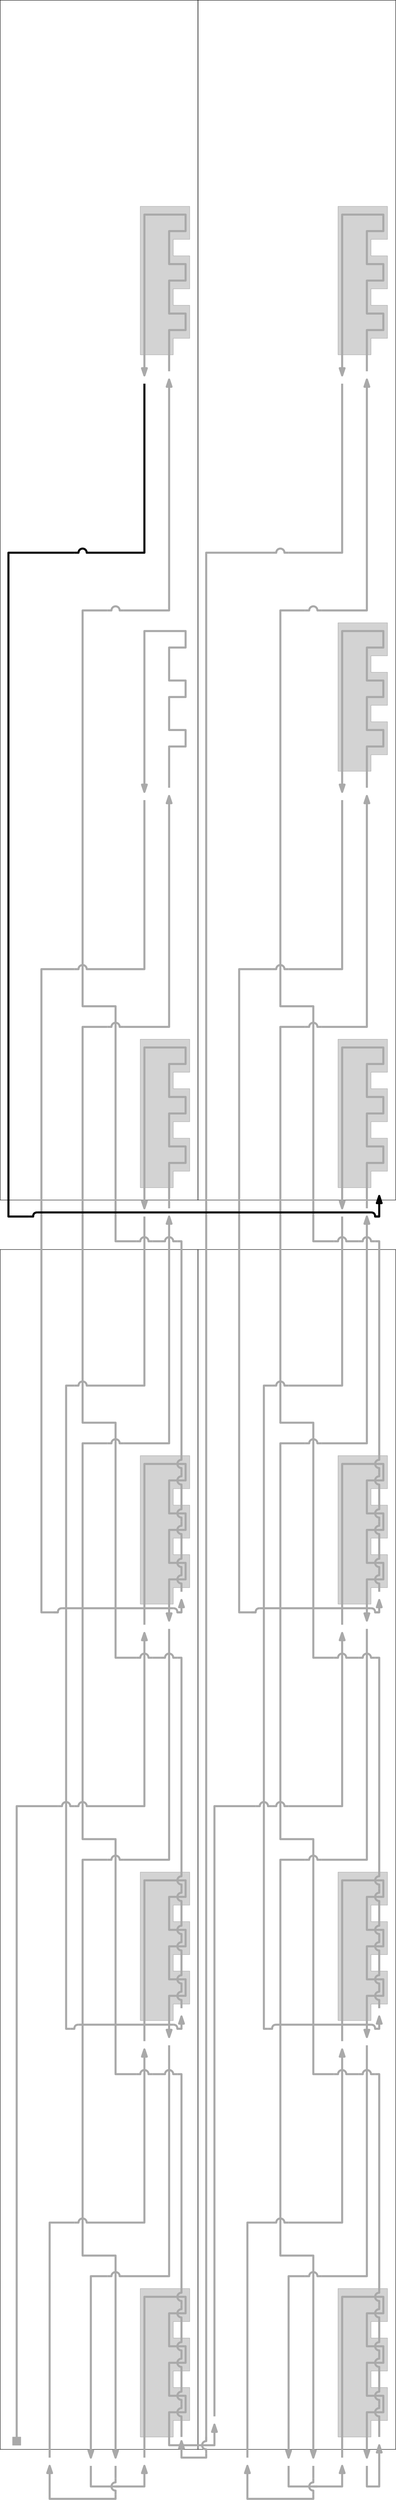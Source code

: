 <?xml version="1.0"?>
<!DOCTYPE ipe SYSTEM "ipe.dtd">
<ipe version="70206" creator="Ipe 7.2.9">
<info created="D:20190420225917" modified="D:20190420225917"/>
<ipestyle name="basic">
<symbol name="arrow/arc(spx)">
<path stroke="sym-stroke" fill="sym-stroke" pen="sym-pen">
0 0 m
-1 0.333 l
-1 -0.333 l
h
</path>
</symbol>
<symbol name="arrow/farc(spx)">
<path stroke="sym-stroke" fill="white" pen="sym-pen">
0 0 m
-1 0.333 l
-1 -0.333 l
h
</path>
</symbol>
<symbol name="arrow/ptarc(spx)">
<path stroke="sym-stroke" fill="sym-stroke" pen="sym-pen">
0 0 m
-1 0.333 l
-0.8 0 l
-1 -0.333 l
h
</path>
</symbol>
<symbol name="arrow/fptarc(spx)">
<path stroke="sym-stroke" fill="white" pen="sym-pen">
0 0 m
-1 0.333 l
-0.8 0 l
-1 -0.333 l
h
</path>
</symbol>
<symbol name="mark/circle(sx)" transformations="translations">
<path fill="sym-stroke">
0.6 0 0 0.6 0 0 e
0.4 0 0 0.4 0 0 e
</path>
</symbol>
<symbol name="mark/disk(sx)" transformations="translations">
<path fill="sym-stroke">
0.6 0 0 0.6 0 0 e
</path>
</symbol>
<symbol name="mark/fdisk(sfx)" transformations="translations">
<group>
<path fill="sym-fill">
0.5 0 0 0.5 0 0 e
</path>
<path fill="sym-stroke" fillrule="eofill">
0.6 0 0 0.6 0 0 e
0.4 0 0 0.4 0 0 e
</path>
</group>
</symbol>
<symbol name="mark/box(sx)" transformations="translations">
<path fill="sym-stroke" fillrule="eofill">
-0.6 -0.6 m
0.6 -0.6 l
0.6 0.6 l
-0.6 0.6 l
h
-0.4 -0.4 m
0.4 -0.4 l
0.4 0.4 l
-0.4 0.4 l
h
</path>
</symbol>
<symbol name="mark/square(sx)" transformations="translations">
<path fill="sym-stroke">
-0.6 -0.6 m
0.6 -0.6 l
0.6 0.6 l
-0.6 0.6 l
h
</path>
</symbol>
<symbol name="mark/fsquare(sfx)" transformations="translations">
<group>
<path fill="sym-fill">
-0.5 -0.5 m
0.5 -0.5 l
0.5 0.5 l
-0.5 0.5 l
h
</path>
<path fill="sym-stroke" fillrule="eofill">
-0.6 -0.6 m
0.6 -0.6 l
0.6 0.6 l
-0.6 0.6 l
h
-0.4 -0.4 m
0.4 -0.4 l
0.4 0.4 l
-0.4 0.4 l
h
</path>
</group>
</symbol>
<symbol name="mark/cross(sx)" transformations="translations">
<group>
<path fill="sym-stroke">
-0.43 -0.57 m
0.57 0.43 l
0.43 0.57 l
-0.57 -0.43 l
h
</path>
<path fill="sym-stroke">
-0.43 0.57 m
0.57 -0.43 l
0.43 -0.57 l
-0.57 0.43 l
h
</path>
</group>
</symbol>
<symbol name="arrow/fnormal(spx)">
<path stroke="sym-stroke" fill="white" pen="sym-pen">
0 0 m
-1 0.333 l
-1 -0.333 l
h
</path>
</symbol>
<symbol name="arrow/pointed(spx)">
<path stroke="sym-stroke" fill="sym-stroke" pen="sym-pen">
0 0 m
-1 0.333 l
-0.8 0 l
-1 -0.333 l
h
</path>
</symbol>
<symbol name="arrow/fpointed(spx)">
<path stroke="sym-stroke" fill="white" pen="sym-pen">
0 0 m
-1 0.333 l
-0.8 0 l
-1 -0.333 l
h
</path>
</symbol>
<symbol name="arrow/linear(spx)">
<path stroke="sym-stroke" pen="sym-pen">
-1 0.333 m
0 0 l
-1 -0.333 l
</path>
</symbol>
<symbol name="arrow/fdouble(spx)">
<path stroke="sym-stroke" fill="white" pen="sym-pen">
0 0 m
-1 0.333 l
-1 -0.333 l
h
-1 0 m
-2 0.333 l
-2 -0.333 l
h
</path>
</symbol>
<symbol name="arrow/double(spx)">
<path stroke="sym-stroke" fill="sym-stroke" pen="sym-pen">
0 0 m
-1 0.333 l
-1 -0.333 l
h
-1 0 m
-2 0.333 l
-2 -0.333 l
h
</path>
</symbol>
<pen name="heavier" value="0.8"/>
<pen name="fat" value="1.2"/>
<pen name="ultrafat" value="2"/>
<symbolsize name="large" value="5"/>
<symbolsize name="small" value="2"/>
<symbolsize name="tiny" value="1.1"/>
<arrowsize name="large" value="10"/>
<arrowsize name="small" value="5"/>
<arrowsize name="tiny" value="3"/>
<color name="red" value="1 0 0"/>
<color name="green" value="0 1 0"/>
<color name="blue" value="0 0 1"/>
<color name="yellow" value="1 1 0"/>
<color name="orange" value="1 0.647 0"/>
<color name="gold" value="1 0.843 0"/>
<color name="purple" value="0.627 0.125 0.941"/>
<color name="gray" value="0.745"/>
<color name="brown" value="0.647 0.165 0.165"/>
<color name="navy" value="0 0 0.502"/>
<color name="pink" value="1 0.753 0.796"/>
<color name="seagreen" value="0.18 0.545 0.341"/>
<color name="turquoise" value="0.251 0.878 0.816"/>
<color name="violet" value="0.933 0.51 0.933"/>
<color name="darkblue" value="0 0 0.545"/>
<color name="darkcyan" value="0 0.545 0.545"/>
<color name="darkgray" value="0.663"/>
<color name="darkgreen" value="0 0.392 0"/>
<color name="darkmagenta" value="0.545 0 0.545"/>
<color name="darkorange" value="1 0.549 0"/>
<color name="darkred" value="0.545 0 0"/>
<color name="lightblue" value="0.678 0.847 0.902"/>
<color name="lightcyan" value="0.878 1 1"/>
<color name="lightgray" value="0.827"/>
<color name="lightgreen" value="0.565 0.933 0.565"/>
<color name="lightyellow" value="1 1 0.878"/>
<dashstyle name="dashed" value="[4] 0"/>
<dashstyle name="dotted" value="[1 3] 0"/>
<dashstyle name="dash dotted" value="[4 2 1 2] 0"/>
<dashstyle name="dash dot dotted" value="[4 2 1 2 1 2] 0"/>
<textsize name="large" value="\large"/>
<textsize name="Large" value="\Large"/>
<textsize name="LARGE" value="\LARGE"/>
<textsize name="huge" value="\huge"/>
<textsize name="Huge" value="\Huge"/>
<textsize name="small" value="\small"/>
<textsize name="footnote" value="\footnotesize"/>
<textsize name="tiny" value="\tiny"/>
<textstyle name="center" begin="\begin{center}" end="\end{center}"/>
<textstyle name="itemize" begin="\begin{itemize}" end="\end{itemize}"/>
<textstyle name="item" begin="\begin{itemize}\item{}" end="\end{itemize}"/>
<gridsize name="4 pts" value="4"/>
<gridsize name="8 pts (~3 mm)" value="8"/>
<gridsize name="16 pts (~6 mm)" value="16"/>
<gridsize name="32 pts (~12 mm)" value="32"/>
<gridsize name="10 pts (~3.5 mm)" value="10"/>
<gridsize name="20 pts (~7 mm)" value="20"/>
<gridsize name="14 pts (~5 mm)" value="14"/>
<gridsize name="28 pts (~10 mm)" value="28"/>
<gridsize name="56 pts (~20 mm)" value="56"/>
<anglesize name="90 deg" value="90"/>
<anglesize name="60 deg" value="60"/>
<anglesize name="45 deg" value="45"/>
<anglesize name="30 deg" value="30"/>
<anglesize name="22.5 deg" value="22.5"/>
<opacity name="10%" value="0.1"/>
<opacity name="30%" value="0.3"/>
<opacity name="50%" value="0.5"/>
<opacity name="75%" value="0.75"/>
<layout paper="4096 8192" origin="0 0" frame="4096 8192"/>
<tiling name="falling" angle="-60" step="4" width="1"/>
<tiling name="rising" angle="30" step="4" width="1"/>
</ipestyle>
<page>
<layer name="alpha"/>
<view layers="alpha" active="alpha"/>
<path layer="alpha" matrix="1 0 0 1 704 4132" stroke="darkgray" fill="lightgray">
1416 356 m
1448 356 l
1448 372 l
1464 372 l
1464 404 l
1448 404 l
1448 420 l
1464 420 l
1464 452 l
1448 452 l
1448 468 l
1464 468 l
1464 500 l
1416 500 l
1416 356 l
</path>
<path matrix="1 0 0 1 456 1952" stroke="darkgray" pen="ultrafat" arrow="normal/normal">
1424 1532 m
1476 1532 l
1476 1700 l
</path>
<path matrix="0.705883 0 0 0.993173 1038.12 2966.05" stroke="black">
1068 300 m
1068 1472 l
1340 1472 l
1340 300 l
h
</path>
<path matrix="1 0 0 1 512 3324" stroke="darkgray" fill="lightgray">
1416 356 m
1448 356 l
1448 372 l
1464 372 l
1464 404 l
1448 404 l
1448 420 l
1464 420 l
1464 452 l
1448 452 l
1448 468 l
1464 468 l
1464 500 l
1416 500 l
1416 356 l
</path>
<path matrix="1 0 0 1 1040 2368" stroke="darkgray" pen="ultrafat" rarrow="normal/normal">
916 1296 m
916 1336 l
932 1336 l
932 1352 l
916 1352 l
916 1384 l
932 1384 l
932 1400 l
916 1400 l
916 1432 l
932 1432 l
932 1448 l
892 1448 l
892 1292 l
</path>
<path matrix="1 0 0 1 512 3728" stroke="darkgray" fill="lightgray">
1416 356 m
1448 356 l
1448 372 l
1464 372 l
1464 404 l
1448 404 l
1448 420 l
1464 420 l
1464 452 l
1448 452 l
1448 468 l
1464 468 l
1464 500 l
1416 500 l
1416 356 l
</path>
<path matrix="1 0 0 1 1040 2772" stroke="darkgray" pen="ultrafat" rarrow="normal/normal">
916 1296 m
916 1336 l
932 1336 l
932 1352 l
916 1352 l
916 1384 l
932 1384 l
932 1400 l
916 1400 l
916 1432 l
932 1432 l
932 1448 l
892 1448 l
892 1292 l
</path>
<path matrix="1 0 0 1 512 2920" stroke="darkgray" fill="lightgray">
1416 356 m
1448 356 l
1448 372 l
1464 372 l
1464 404 l
1448 404 l
1448 420 l
1464 420 l
1464 452 l
1448 452 l
1448 468 l
1464 468 l
1464 500 l
1416 500 l
1416 356 l
</path>
<path matrix="1 0 0 1 392 2956" stroke="darkgray" pen="ultrafat">
1504 476 m
1508 476 l
4 0 0 -4 1512 476 1515.2 476 a
1520 476 l
</path>
<path matrix="1 0 0 1 1040 1560" stroke="darkgray" pen="ultrafat">
872 1872 m
916 1872 l
916 2096 l
</path>
<group matrix="1 0 0 1 1040 1964">
<path matrix="1 0 0 1 -648 1396" stroke="darkgray" pen="ultrafat">
1504 476 m
1508 476 l
4 0 0 -4 1512 476 1515.2 476 a
1520 476 l
</path>
<path stroke="darkgray" pen="ultrafat">
872 1872 m
916 1872 l
916 2096 l
</path>
</group>
<path matrix="0.5 0 0 0.5 1260 3112" stroke="darkgray" fill="darkgray">
1104 328 m
1104 312 l
1088 312 l
1088 328 l
h
</path>
<path matrix="1 0 0 1 360 3008" stroke="darkgray" pen="ultrafat">
1504 476 m
1508 476 l
4 0 0 -4 1512 476 1515.2 476 a
1520 476 l
</path>
<path matrix="1 0 0 1 1672 3124" stroke="darkgray" pen="ultrafat">
192 360 m
168 360 l
168 132 l
</path>
<path matrix="1 0 0 1 1672 3124" stroke="darkgray" pen="ultrafat" arrow="normal/normal">
224 308 m
208 308 l
208 132 l
</path>
<path matrix="1 0 0 1 1672 3124" stroke="darkgray" pen="ultrafat" rarrow="normal/normal">
232 132 m
232 328 l
200 328 l
200 712 l
224 712 l
</path>
<path matrix="1 0 0 1 1672 3124" stroke="darkgray" pen="ultrafat" arrow="normal/normal">
208 764 m
260 764 l
260 932 l
</path>
<group matrix="1 0 0 1 1672 3124">
<path matrix="1 0 0 1 -740 -248" stroke="darkgray" pen="ultrafat">
972 344 m
972 348 l
4 0 0 -4 972 352 972 356 a
972 360 l
</path>
<path stroke="darkgray" pen="ultrafat">
232 124 m
232 112 l
</path>
<path stroke="darkgray" pen="ultrafat" arrow="normal/normal">
232 96 m
232 92 l
168 92 l
168 124 l
</path>
</group>
<group matrix="1 0 0 1 1672 3124">
<path stroke="darkgray" pen="ultrafat" arrow="normal/normal">
232 104 m
260 104 l
260 124 l
</path>
<path stroke="darkgray" pen="ultrafat">
208 124 m
208 104 l
236 104 l
236 104 l
</path>
</group>
<path matrix="1 0 0 1 1672 3124" stroke="darkgray" pen="ultrafat">
176 764 m
136 764 l
136 152 l
</path>
<path matrix="1 0 0 1 648 1952" stroke="darkgray" pen="ultrafat" arrow="normal/normal">
1424 1532 m
1476 1532 l
1476 1700 l
</path>
<path matrix="0.705883 0 0 0.993173 1230.12 2966.05" stroke="black">
1068 300 m
1068 1472 l
1340 1472 l
1340 300 l
h
</path>
<path matrix="1 0 0 1 704 3324" stroke="darkgray" fill="lightgray">
1416 356 m
1448 356 l
1448 372 l
1464 372 l
1464 404 l
1448 404 l
1448 420 l
1464 420 l
1464 452 l
1448 452 l
1448 468 l
1464 468 l
1464 500 l
1416 500 l
1416 356 l
</path>
<path matrix="1 0 0 1 1232 2368" stroke="darkgray" pen="ultrafat" rarrow="normal/normal">
916 1296 m
916 1336 l
932 1336 l
932 1352 l
916 1352 l
916 1384 l
932 1384 l
932 1400 l
916 1400 l
916 1432 l
932 1432 l
932 1448 l
892 1448 l
892 1292 l
</path>
<path matrix="1 0 0 1 704 3728" stroke="darkgray" fill="lightgray">
1416 356 m
1448 356 l
1448 372 l
1464 372 l
1464 404 l
1448 404 l
1448 420 l
1464 420 l
1464 452 l
1448 452 l
1448 468 l
1464 468 l
1464 500 l
1416 500 l
1416 356 l
</path>
<path matrix="1 0 0 1 1232 2772" stroke="darkgray" pen="ultrafat" rarrow="normal/normal">
916 1296 m
916 1336 l
932 1336 l
932 1352 l
916 1352 l
916 1384 l
932 1384 l
932 1400 l
916 1400 l
916 1432 l
932 1432 l
932 1448 l
892 1448 l
892 1292 l
</path>
<path matrix="1 0 0 1 704 2920" stroke="darkgray" fill="lightgray">
1416 356 m
1448 356 l
1448 372 l
1464 372 l
1464 404 l
1448 404 l
1448 420 l
1464 420 l
1464 452 l
1448 452 l
1448 468 l
1464 468 l
1464 500 l
1416 500 l
1416 356 l
</path>
<path matrix="1 0 0 1 584 2956" stroke="darkgray" pen="ultrafat">
1504 476 m
1508 476 l
4 0 0 -4 1512 476 1515.2 476 a
1520 476 l
</path>
<path matrix="1 0 0 1 1232 1560" stroke="darkgray" pen="ultrafat">
872 1872 m
916 1872 l
916 2096 l
</path>
<path matrix="1 0 0 1 552 3008" stroke="darkgray" pen="ultrafat">
1504 476 m
1508 476 l
4 0 0 -4 1512 476 1515.2 476 a
1520 476 l
</path>
<path matrix="1 0 0 1 1864 3124" stroke="darkgray" pen="ultrafat">
192 360 m
168 360 l
168 132 l
</path>
<path matrix="1 0 0 1 1864 3124" stroke="darkgray" pen="ultrafat" arrow="normal/normal">
224 308 m
208 308 l
208 132 l
</path>
<path matrix="1 0 0 1 1864 3124" stroke="darkgray" pen="ultrafat" rarrow="normal/normal">
232 132 m
232 328 l
200 328 l
200 712 l
224 712 l
</path>
<path matrix="1 0 0 1 1864 3124" stroke="darkgray" pen="ultrafat" arrow="normal/normal">
260 132 m
260 288 l
300 288 l
300 272 l
284 272 l
284 240 l
300 240 l
300 224 l
284 224 l
284 192 l
300 192 l
300 176 l
284 176 l
284 132 l
</path>
<path matrix="1 0 0 1 1864 3124" stroke="darkgray" pen="ultrafat" arrow="normal/normal">
208 764 m
260 764 l
260 932 l
</path>
<path matrix="1 0 0 1 1864 3124" stroke="darkgray" pen="ultrafat" arrow="normal/normal">
284 124 m
284 104 l
296 104 l
296 144 l
</path>
<group matrix="1 0 0 1 1864 3124">
<path matrix="1 0 0 1 -740 -248" stroke="darkgray" pen="ultrafat">
972 344 m
972 348 l
4 0 0 -4 972 352 972 356 a
972 360 l
</path>
<path stroke="darkgray" pen="ultrafat">
232 124 m
232 112 l
</path>
<path stroke="darkgray" pen="ultrafat" arrow="normal/normal">
232 96 m
232 92 l
168 92 l
168 124 l
</path>
</group>
<group matrix="1 0 0 1 1864 3124">
<path stroke="darkgray" pen="ultrafat" arrow="normal/normal">
232 104 m
260 104 l
260 124 l
</path>
<path stroke="darkgray" pen="ultrafat">
208 124 m
208 104 l
236 104 l
236 104 l
</path>
</group>
<path matrix="1 0 0 1 480 -64" stroke="darkgray" pen="ultrafat" arrow="normal/normal">
1452 3320 m
1452 3476 l
1492 3476 l
1492 3460 l
1476 3460 l
1476 3428 l
1492 3428 l
1492 3412 l
1476 3412 l
1476 3380 l
1488 3380 l
1492 3380 l
1492 3364 l
1476 3364 l
1476 3332 l
1520 3332 l
1520 3352 l
</path>
<path matrix="1 0 0 1 480 -64" stroke="darkgray" pen="ultrafat">
1520 3360 m
1520 3952 l
1560 3952 l
</path>
<path matrix="0.705883 0 0 0.993173 1230.12 4178.05" stroke="black">
1068 300 m
1068 1472 l
1340 1472 l
1340 300 l
h
</path>
<group matrix="1 0 0 1 1232 2912">
<path matrix="1 0 0 1 -528 4" stroke="darkgray" pen="ultrafat">
1456 408 m
1456 428 l
4 0 0 -4 1456 432 1456 436 a
1456 440 l
</path>
<path matrix="1 0 0 1 -44 52" stroke="darkgray" pen="ultrafat">
972 344 m
972 348 l
4 0 0 -4 972 352 972 356 a
972 360 l
</path>
<path matrix="1 0 0 1 -632 8" stroke="darkgray" pen="ultrafat">
1560 372 m
1560 376 l
4 0 0 -4 1560 380 1560 384 a
1560 388 l
</path>
<path matrix="1 0 0 1 -528 4" stroke="darkgray" pen="ultrafat">
1456 456 m
1456 476 l
4 0 0 -4 1456 480 1456 484 a
1456 488 l
</path>
<path matrix="1 0 0 1 -44 100" stroke="darkgray" pen="ultrafat">
972 344 m
972 348 l
4 0 0 -4 972 352 972 356 a
972 360 l
</path>
<path matrix="1 0 0 1 0 16" stroke="darkgray" pen="ultrafat">
928 348 m
928 364 l
928 364 l
</path>
<path matrix="1 0 0 1 -44 148" stroke="darkgray" pen="ultrafat">
972 344 m
972 348 l
4 0 0 -4 972 352 972 356 a
972 360 l
</path>
</group>
<group matrix="1 0 0 1 1232 2356">
<path matrix="1 0 0 1 -596 796" stroke="darkgray" pen="ultrafat">
1504 476 m
1508 476 l
4 0 0 -4 1512 476 1515.2 476 a
1520 476 l
</path>
<path matrix="1 0 0 1 -620 796" stroke="darkgray" pen="ultrafat">
1504 476 m
1508 476 l
4 0 0 -4 1512 476 1515.2 476 a
1520 476 l
</path>
<path stroke="darkgray" pen="ultrafat">
908 1272 m
900 1272 l
900 1272 l
</path>
</group>
<path matrix="1 0 0 1 1864 3124" stroke="darkgray" pen="ultrafat">
296 296 m
296 504 l
292 504 l
</path>
<path matrix="1 0 0 1 1864 3124" stroke="darkgray" pen="ultrafat">
252 504 m
232 504 l
232 732 l
200 732 l
200 1116 l
224 1116 l
</path>
<path matrix="1 0 0 1 1864 4336" stroke="darkgray" pen="ultrafat" rarrow="normal/normal">
260 132 m
260 288 l
300 288 l
300 272 l
284 272 l
284 240 l
300 240 l
300 224 l
284 224 l
284 192 l
300 192 l
300 176 l
284 176 l
284 132 l
</path>
<path matrix="1 0 0 1 1864 3124" stroke="darkgray" pen="ultrafat" arrow="normal/normal">
240 1116 m
284 1116 l
284 1336 l
</path>
<path matrix="1 0 0 1 1380 1944" stroke="darkgray" pen="ultrafat">
780 1728 m
776 1728 l
776 1732
772 1732 c
</path>
<path matrix="1 0 0 1 1232 1976" stroke="darkgray" pen="ultrafat" arrow="normal/normal">
924 1696 m
928 1696 l
928 1708 l
</path>
<path matrix="1 0 0 1 1232 1976" stroke="darkgray" pen="ultrafat">
828 1700 m
920 1700 l
</path>
<path matrix="1 0 0 1 1864 3124" stroke="darkgray" pen="ultrafat">
208 1172 m
260 1172 l
260 1336 l
</path>
<group matrix="1 0 0 1 1864 3124">
<path matrix="1 0 0 1 -592 -1172" stroke="darkgray" pen="ultrafat">
780 1720 m
784 1720 l
784 1724
788 1724 c
</path>
<path stroke="darkgray" pen="ultrafat">
188 548 m
184 548 l
184 1172 l
192 1172 l
</path>
</group>
<group matrix="1 0 0 1 480 -64">
<path matrix="1 0 0 1 72 3476" stroke="darkgray" pen="ultrafat">
1504 476 m
1508 476 l
4 0 0 -4 1512 476 1515.2 476 a
1520 476 l
</path>
<path matrix="1 0 0 1 56 3476" stroke="darkgray" pen="ultrafat">
1504 476 m
1508 476 l
4 0 0 -4 1512 476 1515.2 476 a
1520 476 l
</path>
</group>
<group matrix="1 0 0 1 480 -64">
<path matrix="1 0 0 1 -120 3476" stroke="darkgray" pen="ultrafat">
1504 476 m
1508 476 l
4 0 0 -4 1512 476 1515.2 476 a
1520 476 l
</path>
<path matrix="1 0 0 1 -136 3476" stroke="darkgray" pen="ultrafat">
1504 476 m
1508 476 l
4 0 0 -4 1512 476 1515.2 476 a
1520 476 l
</path>
</group>
<group matrix="1 0 0 1 1232 1964">
<path matrix="1 0 0 1 -648 1396" stroke="darkgray" pen="ultrafat">
1504 476 m
1508 476 l
4 0 0 -4 1512 476 1515.2 476 a
1520 476 l
</path>
<path stroke="darkgray" pen="ultrafat">
872 1872 m
916 1872 l
916 2096 l
</path>
</group>
<path matrix="1 0 0 1 704 4536" stroke="darkgray" fill="lightgray">
1416 356 m
1448 356 l
1448 372 l
1464 372 l
1464 404 l
1448 404 l
1448 420 l
1464 420 l
1464 452 l
1448 452 l
1448 468 l
1464 468 l
1464 500 l
1416 500 l
1416 356 l
</path>
<path matrix="1 0 0 1 1232 3580" stroke="darkgray" pen="ultrafat" arrow="normal/normal">
916 1296 m
916 1336 l
932 1336 l
932 1352 l
916 1352 l
916 1384 l
932 1384 l
932 1400 l
916 1400 l
916 1432 l
932 1432 l
932 1448 l
892 1448 l
892 1292 l
</path>
<group matrix="1 0 0 1 1864 3124">
<path matrix="1 0 0 1 -1160 196" stroke="darkgray" pen="ultrafat">
1456 408 m
1456 428 l
4 0 0 -4 1456 432 1456 436 a
1456 440 l
</path>
<path matrix="1 0 0 1 -676 244" stroke="darkgray" pen="ultrafat">
972 344 m
972 348 l
4 0 0 -4 972 352 972 356 a
972 360 l
</path>
<path matrix="1 0 0 1 -1264 200" stroke="darkgray" pen="ultrafat">
1560 372 m
1560 376 l
4 0 0 -4 1560 380 1560 384 a
1560 388 l
</path>
<path matrix="1 0 0 1 -1160 196" stroke="darkgray" pen="ultrafat">
1456 456 m
1456 476 l
4 0 0 -4 1456 480 1456 484 a
1456 488 l
</path>
<path matrix="1 0 0 1 -676 292" stroke="darkgray" pen="ultrafat">
972 344 m
972 348 l
4 0 0 -4 972 352 972 356 a
972 360 l
</path>
<path matrix="1 0 0 1 -676 340" stroke="darkgray" pen="ultrafat">
972 344 m
972 348 l
4 0 0 -4 972 352 972 356 a
972 360 l
</path>
<path stroke="darkgray" pen="ultrafat">
296 568 m
296 572 l
</path>
</group>
<group matrix="1 0 0 1 1232 2760">
<path matrix="1 0 0 1 -596 796" stroke="darkgray" pen="ultrafat">
1504 476 m
1508 476 l
4 0 0 -4 1512 476 1515.2 476 a
1520 476 l
</path>
<path matrix="1 0 0 1 -620 796" stroke="darkgray" pen="ultrafat">
1504 476 m
1508 476 l
4 0 0 -4 1512 476 1515.2 476 a
1520 476 l
</path>
<path stroke="darkgray" pen="ultrafat">
908 1272 m
900 1272 l
900 1272 l
</path>
</group>
<path matrix="1 0 0 1 1864 3528" stroke="darkgray" pen="ultrafat">
296 296 m
296 504 l
292 504 l
</path>
<path matrix="1 0 0 1 1864 3528" stroke="darkgray" pen="ultrafat">
252 504 m
232 504 l
232 732 l
200 732 l
200 1116 l
224 1116 l
</path>
<path matrix="1 0 0 1 1380 2348" stroke="darkgray" pen="ultrafat">
780 1728 m
776 1728 l
776 1732
772 1732 c
</path>
<path matrix="1 0 0 1 1232 2380" stroke="darkgray" pen="ultrafat" arrow="normal/normal">
924 1696 m
928 1696 l
928 1708 l
</path>
<path matrix="1 0 0 1 1864 3528" stroke="darkgray" pen="ultrafat">
208 1172 m
260 1172 l
260 1336 l
</path>
<path matrix="1 0 0 1 1864 3124" stroke="darkgray" pen="ultrafat">
192 1576 m
160 1576 l
160 952 l
176 952 l
</path>
<path matrix="1 0 0 1 1256 2356" stroke="darkgray" pen="ultrafat">
780 1720 m
784 1720 l
784 1724
788 1724 c
</path>
<path matrix="1 0 0 1 1864 3124" stroke="darkgray" pen="ultrafat">
288 956 m
180 956 l
</path>
<path matrix="1 0 0 1 584 3764" stroke="darkgray" pen="ultrafat">
1504 476 m
1508 476 l
4 0 0 -4 1512 476 1515.2 476 a
1520 476 l
</path>
<path matrix="1 0 0 1 552 3820" stroke="darkgray" pen="ultrafat">
1504 476 m
1508 476 l
4 0 0 -4 1512 476 1515.2 476 a
1520 476 l
</path>
<path matrix="1 0 0 1 1864 3932" stroke="darkgray" pen="ultrafat">
252 504 m
232 504 l
232 732 l
200 732 l
200 1116 l
224 1116 l
</path>
<path matrix="1 0 0 1 704 4940" stroke="darkgray" fill="lightgray">
1416 356 m
1448 356 l
1448 372 l
1464 372 l
1464 404 l
1448 404 l
1448 420 l
1464 420 l
1464 452 l
1448 452 l
1448 468 l
1464 468 l
1464 500 l
1416 500 l
1416 356 l
</path>
<path matrix="1 0 0 1 1232 3984" stroke="darkgray" pen="ultrafat" arrow="normal/normal">
916 1296 m
916 1336 l
932 1336 l
932 1352 l
916 1352 l
916 1384 l
932 1384 l
932 1400 l
916 1400 l
916 1432 l
932 1432 l
932 1448 l
892 1448 l
892 1292 l
</path>
<group matrix="1 0 0 1 1864 3528">
<path matrix="1 0 0 1 -1160 196" stroke="darkgray" pen="ultrafat">
1456 408 m
1456 428 l
4 0 0 -4 1456 432 1456 436 a
1456 440 l
</path>
<path matrix="1 0 0 1 -676 244" stroke="darkgray" pen="ultrafat">
972 344 m
972 348 l
4 0 0 -4 972 352 972 356 a
972 360 l
</path>
<path matrix="1 0 0 1 -1264 200" stroke="darkgray" pen="ultrafat">
1560 372 m
1560 376 l
4 0 0 -4 1560 380 1560 384 a
1560 388 l
</path>
<path matrix="1 0 0 1 -1160 196" stroke="darkgray" pen="ultrafat">
1456 456 m
1456 476 l
4 0 0 -4 1456 480 1456 484 a
1456 488 l
</path>
<path matrix="1 0 0 1 -676 292" stroke="darkgray" pen="ultrafat">
972 344 m
972 348 l
4 0 0 -4 972 352 972 356 a
972 360 l
</path>
<path matrix="1 0 0 1 -676 340" stroke="darkgray" pen="ultrafat">
972 344 m
972 348 l
4 0 0 -4 972 352 972 356 a
972 360 l
</path>
<path stroke="darkgray" pen="ultrafat">
296 568 m
296 572 l
</path>
</group>
<group matrix="1 0 0 1 1232 3176">
<path matrix="1 0 0 1 -648 1396" stroke="darkgray" pen="ultrafat">
1504 476 m
1508 476 l
4 0 0 -4 1512 476 1515.2 476 a
1520 476 l
</path>
<path stroke="darkgray" pen="ultrafat" arrow="normal/normal">
872 1872 m
916 1872 l
916 2096 l
</path>
</group>
<group matrix="1 0 0 1 1232 3164">
<path matrix="1 0 0 1 -596 796" stroke="darkgray" pen="ultrafat">
1504 476 m
1508 476 l
4 0 0 -4 1512 476 1515.2 476 a
1520 476 l
</path>
<path matrix="1 0 0 1 -620 796" stroke="darkgray" pen="ultrafat">
1504 476 m
1508 476 l
4 0 0 -4 1512 476 1515.2 476 a
1520 476 l
</path>
<path stroke="darkgray" pen="ultrafat">
908 1272 m
900 1272 l
900 1272 l
</path>
</group>
<path matrix="1 0 0 1 1864 3932" stroke="darkgray" pen="ultrafat">
296 296 m
296 504 l
292 504 l
</path>
<path matrix="1 0 0 1 552 4628" stroke="darkgray" pen="ultrafat">
1504 476 m
1508 476 l
4 0 0 -4 1512 476 1515.2 476 a
1520 476 l
</path>
<path matrix="1 0 0 1 1864 3932" stroke="darkgray" pen="ultrafat">
208 1172 m
260 1172 l
260 1336 l
</path>
<path matrix="1 0 0 1 -384 -64" stroke="darkgray" pen="ultrafat">
2440 5168 m
2376 5168 l
2376 3336 l
2376 3336 l
</path>
<group matrix="1 0 0 1 1232 2772">
<path matrix="1 0 0 1 -648 1396" stroke="darkgray" pen="ultrafat">
1504 476 m
1508 476 l
4 0 0 -4 1512 476 1515.2 476 a
1520 476 l
</path>
<path stroke="darkgray" pen="ultrafat" arrow="normal/normal">
872 1872 m
916 1872 l
916 2096 l
</path>
</group>
<path matrix="1 0 0 1 552 4224" stroke="darkgray" pen="ultrafat">
1504 476 m
1508 476 l
4 0 0 -4 1512 476 1515.2 476 a
1520 476 l
</path>
<path matrix="1 0 0 1 1020 2916" stroke="darkgray" pen="ultrafat">
972 344 m
972 348 l
4 0 0 -4 972 352 972 356 a
972 360 l
</path>
<path matrix="1 0 0 1 -384 -64" stroke="darkgray" pen="ultrafat" arrow="normal/normal">
2376 3324 m
2376 3320 l
2352 3320 l
2352 3336 l
</path>
<path matrix="1 0 0 1 512 4132" stroke="darkgray" fill="lightgray">
1416 356 m
1448 356 l
1448 372 l
1464 372 l
1464 404 l
1448 404 l
1448 420 l
1464 420 l
1464 452 l
1448 452 l
1448 468 l
1464 468 l
1464 500 l
1416 500 l
1416 356 l
</path>
<path matrix="0.705883 0 0 0.993173 1038.12 4178.05" stroke="black">
1068 300 m
1068 1472 l
1340 1472 l
1340 300 l
h
</path>
<group matrix="1 0 0 1 1040 2912">
<path matrix="1 0 0 1 -528 4" stroke="darkgray" pen="ultrafat">
1456 408 m
1456 428 l
4 0 0 -4 1456 432 1456 436 a
1456 440 l
</path>
<path matrix="1 0 0 1 -44 52" stroke="darkgray" pen="ultrafat">
972 344 m
972 348 l
4 0 0 -4 972 352 972 356 a
972 360 l
</path>
<path matrix="1 0 0 1 -632 8" stroke="darkgray" pen="ultrafat">
1560 372 m
1560 376 l
4 0 0 -4 1560 380 1560 384 a
1560 388 l
</path>
<path matrix="1 0 0 1 -528 4" stroke="darkgray" pen="ultrafat">
1456 456 m
1456 476 l
4 0 0 -4 1456 480 1456 484 a
1456 488 l
</path>
<path matrix="1 0 0 1 -44 100" stroke="darkgray" pen="ultrafat">
972 344 m
972 348 l
4 0 0 -4 972 352 972 356 a
972 360 l
</path>
<path matrix="1 0 0 1 0 16" stroke="darkgray" pen="ultrafat">
928 348 m
928 364 l
928 364 l
</path>
<path matrix="1 0 0 1 -44 148" stroke="darkgray" pen="ultrafat">
972 344 m
972 348 l
4 0 0 -4 972 352 972 356 a
972 360 l
</path>
</group>
<group matrix="1 0 0 1 1040 2356">
<path matrix="1 0 0 1 -596 796" stroke="darkgray" pen="ultrafat">
1504 476 m
1508 476 l
4 0 0 -4 1512 476 1515.2 476 a
1520 476 l
</path>
<path matrix="1 0 0 1 -620 796" stroke="darkgray" pen="ultrafat">
1504 476 m
1508 476 l
4 0 0 -4 1512 476 1515.2 476 a
1520 476 l
</path>
<path stroke="darkgray" pen="ultrafat">
908 1272 m
900 1272 l
900 1272 l
</path>
</group>
<path matrix="1 0 0 1 1672 3124" stroke="darkgray" pen="ultrafat">
296 296 m
296 504 l
292 504 l
</path>
<path matrix="1 0 0 1 1672 3124" stroke="darkgray" pen="ultrafat">
252 504 m
232 504 l
232 732 l
200 732 l
200 1116 l
224 1116 l
</path>
<path matrix="1 0 0 1 1672 4336" stroke="darkgray" pen="ultrafat" rarrow="normal/normal">
260 132 m
260 288 l
300 288 l
300 272 l
284 272 l
284 240 l
300 240 l
300 224 l
284 224 l
284 192 l
300 192 l
300 176 l
284 176 l
284 132 l
</path>
<path matrix="1 0 0 1 1672 3124" stroke="darkgray" pen="ultrafat" arrow="normal/normal">
240 1116 m
284 1116 l
284 1336 l
</path>
<path matrix="1 0 0 1 1188 1944" stroke="darkgray" pen="ultrafat">
780 1728 m
776 1728 l
776 1732
772 1732 c
</path>
<path matrix="1 0 0 1 1040 1976" stroke="darkgray" pen="ultrafat" arrow="normal/normal">
924 1696 m
928 1696 l
928 1708 l
</path>
<path matrix="1 0 0 1 1040 1976" stroke="darkgray" pen="ultrafat">
828 1700 m
920 1700 l
</path>
<path matrix="1 0 0 1 1672 3124" stroke="darkgray" pen="ultrafat">
208 1172 m
260 1172 l
260 1336 l
</path>
<group matrix="1 0 0 1 1672 3124">
<path matrix="1 0 0 1 -592 -1172" stroke="darkgray" pen="ultrafat">
780 1720 m
784 1720 l
784 1724
788 1724 c
</path>
<path stroke="darkgray" pen="ultrafat">
188 548 m
184 548 l
184 1172 l
192 1172 l
</path>
</group>
<path matrix="1 0 0 1 1040 3580" stroke="darkgray" pen="ultrafat" arrow="normal/normal">
916 1296 m
916 1336 l
932 1336 l
932 1352 l
916 1352 l
916 1384 l
932 1384 l
932 1400 l
916 1400 l
916 1432 l
932 1432 l
932 1448 l
892 1448 l
892 1292 l
</path>
<group matrix="1 0 0 1 1672 3124">
<path matrix="1 0 0 1 -1160 196" stroke="darkgray" pen="ultrafat">
1456 408 m
1456 428 l
4 0 0 -4 1456 432 1456 436 a
1456 440 l
</path>
<path matrix="1 0 0 1 -676 244" stroke="darkgray" pen="ultrafat">
972 344 m
972 348 l
4 0 0 -4 972 352 972 356 a
972 360 l
</path>
<path matrix="1 0 0 1 -1264 200" stroke="darkgray" pen="ultrafat">
1560 372 m
1560 376 l
4 0 0 -4 1560 380 1560 384 a
1560 388 l
</path>
<path matrix="1 0 0 1 -1160 196" stroke="darkgray" pen="ultrafat">
1456 456 m
1456 476 l
4 0 0 -4 1456 480 1456 484 a
1456 488 l
</path>
<path matrix="1 0 0 1 -676 292" stroke="darkgray" pen="ultrafat">
972 344 m
972 348 l
4 0 0 -4 972 352 972 356 a
972 360 l
</path>
<path matrix="1 0 0 1 -676 340" stroke="darkgray" pen="ultrafat">
972 344 m
972 348 l
4 0 0 -4 972 352 972 356 a
972 360 l
</path>
<path stroke="darkgray" pen="ultrafat">
296 568 m
296 572 l
</path>
</group>
<group matrix="1 0 0 1 1040 2760">
<path matrix="1 0 0 1 -596 796" stroke="darkgray" pen="ultrafat">
1504 476 m
1508 476 l
4 0 0 -4 1512 476 1515.2 476 a
1520 476 l
</path>
<path matrix="1 0 0 1 -620 796" stroke="darkgray" pen="ultrafat">
1504 476 m
1508 476 l
4 0 0 -4 1512 476 1515.2 476 a
1520 476 l
</path>
<path stroke="darkgray" pen="ultrafat">
908 1272 m
900 1272 l
900 1272 l
</path>
</group>
<path matrix="1 0 0 1 1672 3528" stroke="darkgray" pen="ultrafat">
296 296 m
296 504 l
292 504 l
</path>
<path matrix="1 0 0 1 1672 3528" stroke="darkgray" pen="ultrafat">
252 504 m
232 504 l
232 732 l
200 732 l
200 1116 l
224 1116 l
</path>
<path matrix="1 0 0 1 1188 2348" stroke="darkgray" pen="ultrafat">
780 1728 m
776 1728 l
776 1732
772 1732 c
</path>
<path matrix="1 0 0 1 1040 2380" stroke="darkgray" pen="ultrafat" arrow="normal/normal">
924 1696 m
928 1696 l
928 1708 l
</path>
<path matrix="1 0 0 1 1672 3528" stroke="darkgray" pen="ultrafat">
208 1172 m
260 1172 l
260 1336 l
</path>
<path matrix="1 0 0 1 1672 3124" stroke="darkgray" pen="ultrafat">
192 1576 m
160 1576 l
160 952 l
176 952 l
</path>
<path matrix="1 0 0 1 1064 2356" stroke="darkgray" pen="ultrafat">
780 1720 m
784 1720 l
784 1724
788 1724 c
</path>
<path matrix="1 0 0 1 1672 3124" stroke="darkgray" pen="ultrafat">
288 956 m
180 956 l
</path>
<path matrix="1 0 0 1 392 3764" stroke="darkgray" pen="ultrafat">
1504 476 m
1508 476 l
4 0 0 -4 1512 476 1515.2 476 a
1520 476 l
</path>
<path matrix="1 0 0 1 360 3820" stroke="darkgray" pen="ultrafat">
1504 476 m
1508 476 l
4 0 0 -4 1512 476 1515.2 476 a
1520 476 l
</path>
<path matrix="1 0 0 1 1672 3932" stroke="darkgray" pen="ultrafat">
252 504 m
232 504 l
232 732 l
200 732 l
200 1116 l
224 1116 l
</path>
<path matrix="1 0 0 1 512 4940" stroke="darkgray" fill="lightgray">
1416 356 m
1448 356 l
1448 372 l
1464 372 l
1464 404 l
1448 404 l
1448 420 l
1464 420 l
1464 452 l
1448 452 l
1448 468 l
1464 468 l
1464 500 l
1416 500 l
1416 356 l
</path>
<path matrix="1 0 0 1 1040 3984" stroke="darkgray" pen="ultrafat" arrow="normal/normal">
916 1296 m
916 1336 l
932 1336 l
932 1352 l
916 1352 l
916 1384 l
932 1384 l
932 1400 l
916 1400 l
916 1432 l
932 1432 l
932 1448 l
892 1448 l
892 1292 l
</path>
<group matrix="1 0 0 1 1672 3528">
<path matrix="1 0 0 1 -1160 196" stroke="darkgray" pen="ultrafat">
1456 408 m
1456 428 l
4 0 0 -4 1456 432 1456 436 a
1456 440 l
</path>
<path matrix="1 0 0 1 -676 244" stroke="darkgray" pen="ultrafat">
972 344 m
972 348 l
4 0 0 -4 972 352 972 356 a
972 360 l
</path>
<path matrix="1 0 0 1 -1264 200" stroke="darkgray" pen="ultrafat">
1560 372 m
1560 376 l
4 0 0 -4 1560 380 1560 384 a
1560 388 l
</path>
<path matrix="1 0 0 1 -1160 196" stroke="darkgray" pen="ultrafat">
1456 456 m
1456 476 l
4 0 0 -4 1456 480 1456 484 a
1456 488 l
</path>
<path matrix="1 0 0 1 -676 292" stroke="darkgray" pen="ultrafat">
972 344 m
972 348 l
4 0 0 -4 972 352 972 356 a
972 360 l
</path>
<path matrix="1 0 0 1 -676 340" stroke="darkgray" pen="ultrafat">
972 344 m
972 348 l
4 0 0 -4 972 352 972 356 a
972 360 l
</path>
<path stroke="darkgray" pen="ultrafat">
296 568 m
296 572 l
</path>
</group>
<group matrix="1 0 0 1 1040 3176">
<path matrix="1 0 0 1 -648 1396" stroke="darkgray" pen="ultrafat">
1504 476 m
1508 476 l
4 0 0 -4 1512 476 1515.2 476 a
1520 476 l
</path>
<path stroke="darkgray" pen="ultrafat" arrow="normal/normal">
872 1872 m
916 1872 l
916 2096 l
</path>
</group>
<group matrix="1 0 0 1 1040 3164">
<path matrix="1 0 0 1 -596 796" stroke="darkgray" pen="ultrafat">
1504 476 m
1508 476 l
4 0 0 -4 1512 476 1515.2 476 a
1520 476 l
</path>
<path matrix="1 0 0 1 -620 796" stroke="darkgray" pen="ultrafat">
1504 476 m
1508 476 l
4 0 0 -4 1512 476 1515.2 476 a
1520 476 l
</path>
<path stroke="darkgray" pen="ultrafat">
908 1272 m
900 1272 l
900 1272 l
</path>
</group>
<path matrix="1 0 0 1 1672 3932" stroke="darkgray" pen="ultrafat">
296 296 m
296 504 l
292 504 l
</path>
<path matrix="1 0 0 1 360 4628" stroke="black" pen="ultrafat">
1504 476 m
1508 476 l
4 0 0 -4 1512 476 1515.2 476 a
1520 476 l
</path>
<path matrix="1 0 0 1 1672 3932" stroke="black" pen="ultrafat">
208 1172 m
260 1172 l
260 1336 l
</path>
<group matrix="1 0 0 1 1040 2772">
<path matrix="1 0 0 1 -648 1396" stroke="darkgray" pen="ultrafat">
1504 476 m
1508 476 l
4 0 0 -4 1512 476 1515.2 476 a
1520 476 l
</path>
<path stroke="darkgray" pen="ultrafat" arrow="normal/normal">
872 1872 m
916 1872 l
916 2096 l
</path>
</group>
<path matrix="1 0 0 1 360 4224" stroke="darkgray" pen="ultrafat">
1504 476 m
1508 476 l
4 0 0 -4 1512 476 1515.2 476 a
1520 476 l
</path>
<path matrix="1 0 0 1 1040 2740" stroke="black" pen="ultrafat">
780 1720 m
784 1720 l
784 1724
788 1724 c
</path>
<path matrix="1 0 0 1 1380 2732" stroke="black" pen="ultrafat">
780 1728 m
776 1728 l
776 1732
772 1732 c
</path>
<path matrix="1 0 0 1 -1008 -60" stroke="black" pen="ultrafat">
2836 4524 m
3160 4524 l
</path>
<path matrix="1 0 0 1 -1008 -64" stroke="black" pen="ultrafat">
2872 5168 m
2808 5168 l
2808 4524 l
2828 4524 l
</path>
<path matrix="1 0 0 1 -1008 -64" stroke="black" pen="ultrafat" arrow="normal/normal">
3164 4524 m
3168 4524 l
3168 4544 l
</path>
</page>
</ipe>
